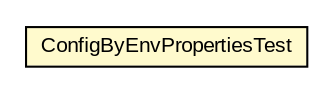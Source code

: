 #!/usr/local/bin/dot
#
# Class diagram 
# Generated by UMLGraph version R5_6-24-gf6e263 (http://www.umlgraph.org/)
#

digraph G {
	edge [fontname="arial",fontsize=10,labelfontname="arial",labelfontsize=10];
	node [fontname="arial",fontsize=10,shape=plaintext];
	nodesep=0.25;
	ranksep=0.5;
	// net.brabenetz.lib.securedproperties.config.ConfigByEnvPropertiesTest
	c225 [label=<<table title="net.brabenetz.lib.securedproperties.config.ConfigByEnvPropertiesTest" border="0" cellborder="1" cellspacing="0" cellpadding="2" port="p" bgcolor="lemonChiffon" href="./ConfigByEnvPropertiesTest.html">
		<tr><td><table border="0" cellspacing="0" cellpadding="1">
<tr><td align="center" balign="center"> ConfigByEnvPropertiesTest </td></tr>
		</table></td></tr>
		</table>>, URL="./ConfigByEnvPropertiesTest.html", fontname="arial", fontcolor="black", fontsize=10.0];
}

